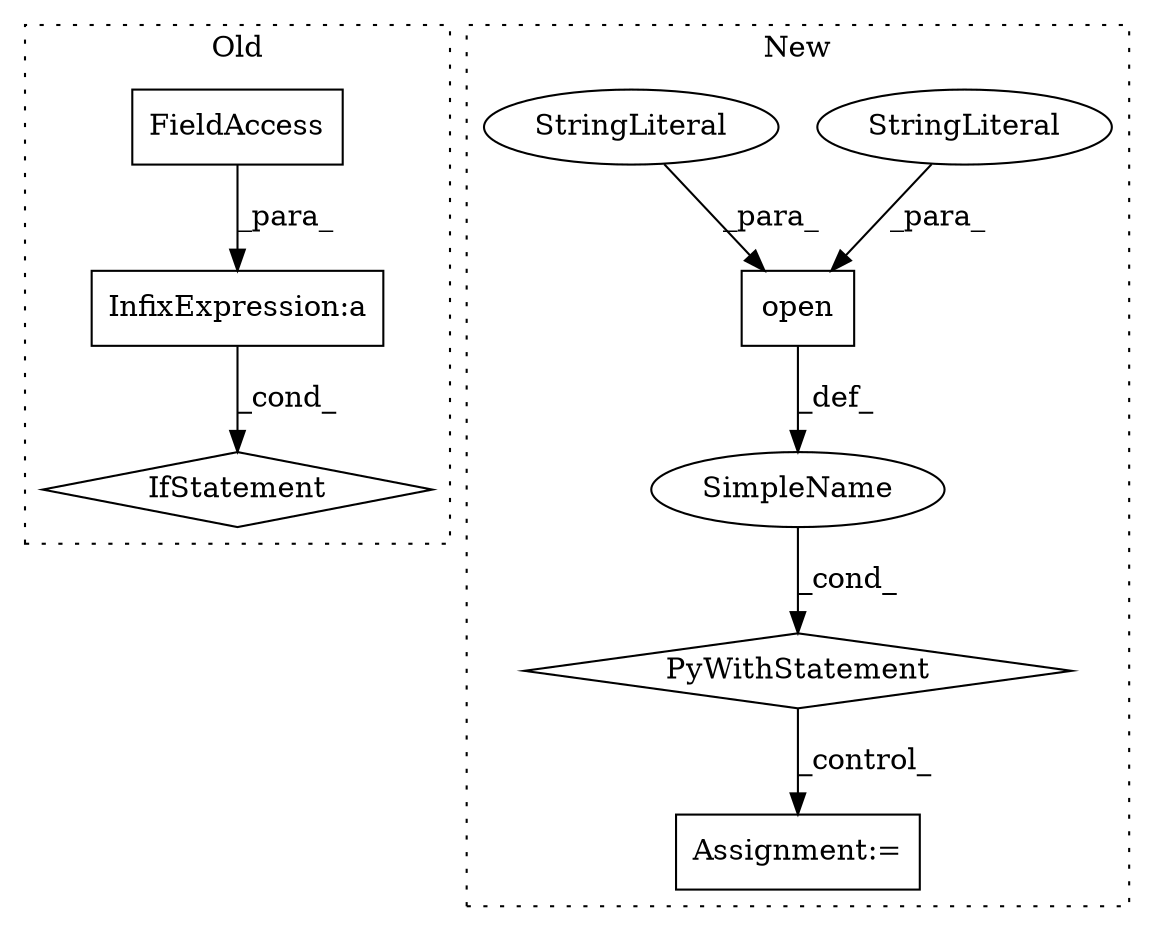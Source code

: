 digraph G {
subgraph cluster0 {
1 [label="IfStatement" a="25" s="2159,2202" l="4,2" shape="diamond"];
8 [label="InfixExpression:a" a="27" s="2189" l="3" shape="box"];
9 [label="FieldAccess" a="22" s="2192" l="9" shape="box"];
label = "Old";
style="dotted";
}
subgraph cluster1 {
2 [label="PyWithStatement" a="104" s="919,964" l="10,2" shape="diamond"];
3 [label="Assignment:=" a="7" s="1118" l="2" shape="box"];
4 [label="SimpleName" a="42" s="" l="" shape="ellipse"];
5 [label="open" a="32" s="929,963" l="5,1" shape="box"];
6 [label="StringLiteral" a="45" s="934" l="25" shape="ellipse"];
7 [label="StringLiteral" a="45" s="960" l="3" shape="ellipse"];
label = "New";
style="dotted";
}
2 -> 3 [label="_control_"];
4 -> 2 [label="_cond_"];
5 -> 4 [label="_def_"];
6 -> 5 [label="_para_"];
7 -> 5 [label="_para_"];
8 -> 1 [label="_cond_"];
9 -> 8 [label="_para_"];
}